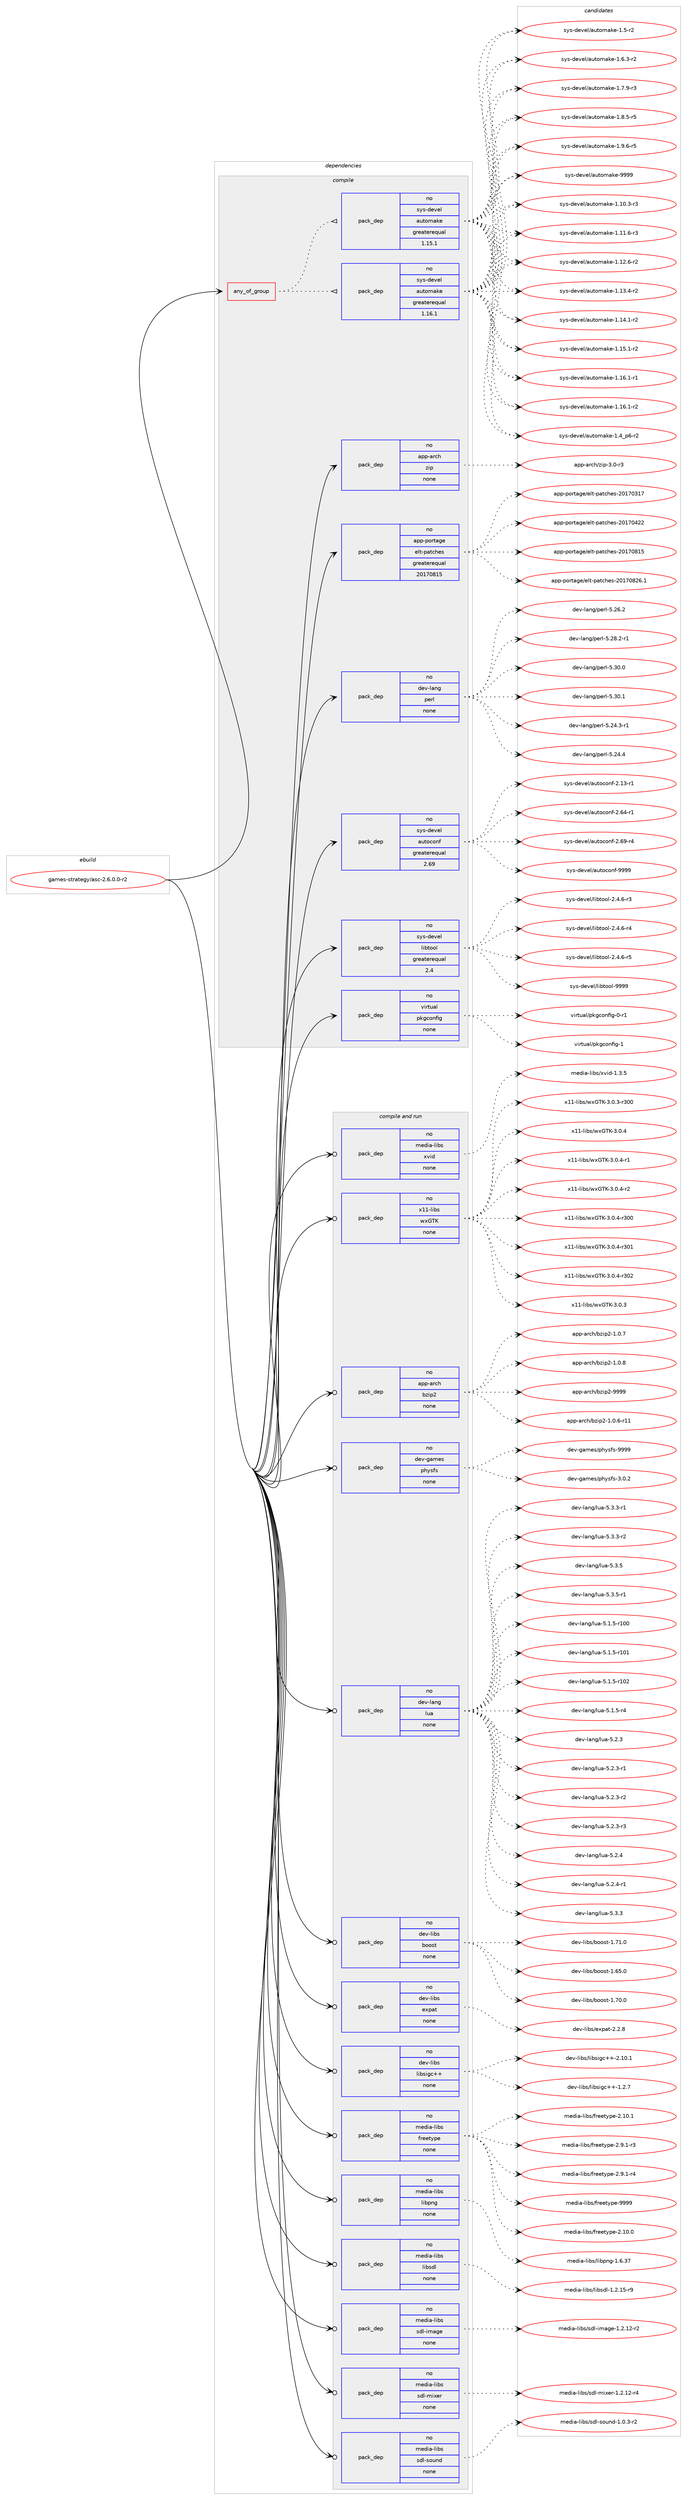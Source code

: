 digraph prolog {

# *************
# Graph options
# *************

newrank=true;
concentrate=true;
compound=true;
graph [rankdir=LR,fontname=Helvetica,fontsize=10,ranksep=1.5];#, ranksep=2.5, nodesep=0.2];
edge  [arrowhead=vee];
node  [fontname=Helvetica,fontsize=10];

# **********
# The ebuild
# **********

subgraph cluster_leftcol {
color=gray;
rank=same;
label=<<i>ebuild</i>>;
id [label="games-strategy/asc-2.6.0.0-r2", color=red, width=4, href="../games-strategy/asc-2.6.0.0-r2.svg"];
}

# ****************
# The dependencies
# ****************

subgraph cluster_midcol {
color=gray;
label=<<i>dependencies</i>>;
subgraph cluster_compile {
fillcolor="#eeeeee";
style=filled;
label=<<i>compile</i>>;
subgraph any12141 {
dependency743433 [label=<<TABLE BORDER="0" CELLBORDER="1" CELLSPACING="0" CELLPADDING="4"><TR><TD CELLPADDING="10">any_of_group</TD></TR></TABLE>>, shape=none, color=red];subgraph pack545668 {
dependency743434 [label=<<TABLE BORDER="0" CELLBORDER="1" CELLSPACING="0" CELLPADDING="4" WIDTH="220"><TR><TD ROWSPAN="6" CELLPADDING="30">pack_dep</TD></TR><TR><TD WIDTH="110">no</TD></TR><TR><TD>sys-devel</TD></TR><TR><TD>automake</TD></TR><TR><TD>greaterequal</TD></TR><TR><TD>1.16.1</TD></TR></TABLE>>, shape=none, color=blue];
}
dependency743433:e -> dependency743434:w [weight=20,style="dotted",arrowhead="oinv"];
subgraph pack545669 {
dependency743435 [label=<<TABLE BORDER="0" CELLBORDER="1" CELLSPACING="0" CELLPADDING="4" WIDTH="220"><TR><TD ROWSPAN="6" CELLPADDING="30">pack_dep</TD></TR><TR><TD WIDTH="110">no</TD></TR><TR><TD>sys-devel</TD></TR><TR><TD>automake</TD></TR><TR><TD>greaterequal</TD></TR><TR><TD>1.15.1</TD></TR></TABLE>>, shape=none, color=blue];
}
dependency743433:e -> dependency743435:w [weight=20,style="dotted",arrowhead="oinv"];
}
id:e -> dependency743433:w [weight=20,style="solid",arrowhead="vee"];
subgraph pack545670 {
dependency743436 [label=<<TABLE BORDER="0" CELLBORDER="1" CELLSPACING="0" CELLPADDING="4" WIDTH="220"><TR><TD ROWSPAN="6" CELLPADDING="30">pack_dep</TD></TR><TR><TD WIDTH="110">no</TD></TR><TR><TD>app-arch</TD></TR><TR><TD>zip</TD></TR><TR><TD>none</TD></TR><TR><TD></TD></TR></TABLE>>, shape=none, color=blue];
}
id:e -> dependency743436:w [weight=20,style="solid",arrowhead="vee"];
subgraph pack545671 {
dependency743437 [label=<<TABLE BORDER="0" CELLBORDER="1" CELLSPACING="0" CELLPADDING="4" WIDTH="220"><TR><TD ROWSPAN="6" CELLPADDING="30">pack_dep</TD></TR><TR><TD WIDTH="110">no</TD></TR><TR><TD>app-portage</TD></TR><TR><TD>elt-patches</TD></TR><TR><TD>greaterequal</TD></TR><TR><TD>20170815</TD></TR></TABLE>>, shape=none, color=blue];
}
id:e -> dependency743437:w [weight=20,style="solid",arrowhead="vee"];
subgraph pack545672 {
dependency743438 [label=<<TABLE BORDER="0" CELLBORDER="1" CELLSPACING="0" CELLPADDING="4" WIDTH="220"><TR><TD ROWSPAN="6" CELLPADDING="30">pack_dep</TD></TR><TR><TD WIDTH="110">no</TD></TR><TR><TD>dev-lang</TD></TR><TR><TD>perl</TD></TR><TR><TD>none</TD></TR><TR><TD></TD></TR></TABLE>>, shape=none, color=blue];
}
id:e -> dependency743438:w [weight=20,style="solid",arrowhead="vee"];
subgraph pack545673 {
dependency743439 [label=<<TABLE BORDER="0" CELLBORDER="1" CELLSPACING="0" CELLPADDING="4" WIDTH="220"><TR><TD ROWSPAN="6" CELLPADDING="30">pack_dep</TD></TR><TR><TD WIDTH="110">no</TD></TR><TR><TD>sys-devel</TD></TR><TR><TD>autoconf</TD></TR><TR><TD>greaterequal</TD></TR><TR><TD>2.69</TD></TR></TABLE>>, shape=none, color=blue];
}
id:e -> dependency743439:w [weight=20,style="solid",arrowhead="vee"];
subgraph pack545674 {
dependency743440 [label=<<TABLE BORDER="0" CELLBORDER="1" CELLSPACING="0" CELLPADDING="4" WIDTH="220"><TR><TD ROWSPAN="6" CELLPADDING="30">pack_dep</TD></TR><TR><TD WIDTH="110">no</TD></TR><TR><TD>sys-devel</TD></TR><TR><TD>libtool</TD></TR><TR><TD>greaterequal</TD></TR><TR><TD>2.4</TD></TR></TABLE>>, shape=none, color=blue];
}
id:e -> dependency743440:w [weight=20,style="solid",arrowhead="vee"];
subgraph pack545675 {
dependency743441 [label=<<TABLE BORDER="0" CELLBORDER="1" CELLSPACING="0" CELLPADDING="4" WIDTH="220"><TR><TD ROWSPAN="6" CELLPADDING="30">pack_dep</TD></TR><TR><TD WIDTH="110">no</TD></TR><TR><TD>virtual</TD></TR><TR><TD>pkgconfig</TD></TR><TR><TD>none</TD></TR><TR><TD></TD></TR></TABLE>>, shape=none, color=blue];
}
id:e -> dependency743441:w [weight=20,style="solid",arrowhead="vee"];
}
subgraph cluster_compileandrun {
fillcolor="#eeeeee";
style=filled;
label=<<i>compile and run</i>>;
subgraph pack545676 {
dependency743442 [label=<<TABLE BORDER="0" CELLBORDER="1" CELLSPACING="0" CELLPADDING="4" WIDTH="220"><TR><TD ROWSPAN="6" CELLPADDING="30">pack_dep</TD></TR><TR><TD WIDTH="110">no</TD></TR><TR><TD>app-arch</TD></TR><TR><TD>bzip2</TD></TR><TR><TD>none</TD></TR><TR><TD></TD></TR></TABLE>>, shape=none, color=blue];
}
id:e -> dependency743442:w [weight=20,style="solid",arrowhead="odotvee"];
subgraph pack545677 {
dependency743443 [label=<<TABLE BORDER="0" CELLBORDER="1" CELLSPACING="0" CELLPADDING="4" WIDTH="220"><TR><TD ROWSPAN="6" CELLPADDING="30">pack_dep</TD></TR><TR><TD WIDTH="110">no</TD></TR><TR><TD>dev-games</TD></TR><TR><TD>physfs</TD></TR><TR><TD>none</TD></TR><TR><TD></TD></TR></TABLE>>, shape=none, color=blue];
}
id:e -> dependency743443:w [weight=20,style="solid",arrowhead="odotvee"];
subgraph pack545678 {
dependency743444 [label=<<TABLE BORDER="0" CELLBORDER="1" CELLSPACING="0" CELLPADDING="4" WIDTH="220"><TR><TD ROWSPAN="6" CELLPADDING="30">pack_dep</TD></TR><TR><TD WIDTH="110">no</TD></TR><TR><TD>dev-lang</TD></TR><TR><TD>lua</TD></TR><TR><TD>none</TD></TR><TR><TD></TD></TR></TABLE>>, shape=none, color=blue];
}
id:e -> dependency743444:w [weight=20,style="solid",arrowhead="odotvee"];
subgraph pack545679 {
dependency743445 [label=<<TABLE BORDER="0" CELLBORDER="1" CELLSPACING="0" CELLPADDING="4" WIDTH="220"><TR><TD ROWSPAN="6" CELLPADDING="30">pack_dep</TD></TR><TR><TD WIDTH="110">no</TD></TR><TR><TD>dev-libs</TD></TR><TR><TD>boost</TD></TR><TR><TD>none</TD></TR><TR><TD></TD></TR></TABLE>>, shape=none, color=blue];
}
id:e -> dependency743445:w [weight=20,style="solid",arrowhead="odotvee"];
subgraph pack545680 {
dependency743446 [label=<<TABLE BORDER="0" CELLBORDER="1" CELLSPACING="0" CELLPADDING="4" WIDTH="220"><TR><TD ROWSPAN="6" CELLPADDING="30">pack_dep</TD></TR><TR><TD WIDTH="110">no</TD></TR><TR><TD>dev-libs</TD></TR><TR><TD>expat</TD></TR><TR><TD>none</TD></TR><TR><TD></TD></TR></TABLE>>, shape=none, color=blue];
}
id:e -> dependency743446:w [weight=20,style="solid",arrowhead="odotvee"];
subgraph pack545681 {
dependency743447 [label=<<TABLE BORDER="0" CELLBORDER="1" CELLSPACING="0" CELLPADDING="4" WIDTH="220"><TR><TD ROWSPAN="6" CELLPADDING="30">pack_dep</TD></TR><TR><TD WIDTH="110">no</TD></TR><TR><TD>dev-libs</TD></TR><TR><TD>libsigc++</TD></TR><TR><TD>none</TD></TR><TR><TD></TD></TR></TABLE>>, shape=none, color=blue];
}
id:e -> dependency743447:w [weight=20,style="solid",arrowhead="odotvee"];
subgraph pack545682 {
dependency743448 [label=<<TABLE BORDER="0" CELLBORDER="1" CELLSPACING="0" CELLPADDING="4" WIDTH="220"><TR><TD ROWSPAN="6" CELLPADDING="30">pack_dep</TD></TR><TR><TD WIDTH="110">no</TD></TR><TR><TD>media-libs</TD></TR><TR><TD>freetype</TD></TR><TR><TD>none</TD></TR><TR><TD></TD></TR></TABLE>>, shape=none, color=blue];
}
id:e -> dependency743448:w [weight=20,style="solid",arrowhead="odotvee"];
subgraph pack545683 {
dependency743449 [label=<<TABLE BORDER="0" CELLBORDER="1" CELLSPACING="0" CELLPADDING="4" WIDTH="220"><TR><TD ROWSPAN="6" CELLPADDING="30">pack_dep</TD></TR><TR><TD WIDTH="110">no</TD></TR><TR><TD>media-libs</TD></TR><TR><TD>libpng</TD></TR><TR><TD>none</TD></TR><TR><TD></TD></TR></TABLE>>, shape=none, color=blue];
}
id:e -> dependency743449:w [weight=20,style="solid",arrowhead="odotvee"];
subgraph pack545684 {
dependency743450 [label=<<TABLE BORDER="0" CELLBORDER="1" CELLSPACING="0" CELLPADDING="4" WIDTH="220"><TR><TD ROWSPAN="6" CELLPADDING="30">pack_dep</TD></TR><TR><TD WIDTH="110">no</TD></TR><TR><TD>media-libs</TD></TR><TR><TD>libsdl</TD></TR><TR><TD>none</TD></TR><TR><TD></TD></TR></TABLE>>, shape=none, color=blue];
}
id:e -> dependency743450:w [weight=20,style="solid",arrowhead="odotvee"];
subgraph pack545685 {
dependency743451 [label=<<TABLE BORDER="0" CELLBORDER="1" CELLSPACING="0" CELLPADDING="4" WIDTH="220"><TR><TD ROWSPAN="6" CELLPADDING="30">pack_dep</TD></TR><TR><TD WIDTH="110">no</TD></TR><TR><TD>media-libs</TD></TR><TR><TD>sdl-image</TD></TR><TR><TD>none</TD></TR><TR><TD></TD></TR></TABLE>>, shape=none, color=blue];
}
id:e -> dependency743451:w [weight=20,style="solid",arrowhead="odotvee"];
subgraph pack545686 {
dependency743452 [label=<<TABLE BORDER="0" CELLBORDER="1" CELLSPACING="0" CELLPADDING="4" WIDTH="220"><TR><TD ROWSPAN="6" CELLPADDING="30">pack_dep</TD></TR><TR><TD WIDTH="110">no</TD></TR><TR><TD>media-libs</TD></TR><TR><TD>sdl-mixer</TD></TR><TR><TD>none</TD></TR><TR><TD></TD></TR></TABLE>>, shape=none, color=blue];
}
id:e -> dependency743452:w [weight=20,style="solid",arrowhead="odotvee"];
subgraph pack545687 {
dependency743453 [label=<<TABLE BORDER="0" CELLBORDER="1" CELLSPACING="0" CELLPADDING="4" WIDTH="220"><TR><TD ROWSPAN="6" CELLPADDING="30">pack_dep</TD></TR><TR><TD WIDTH="110">no</TD></TR><TR><TD>media-libs</TD></TR><TR><TD>sdl-sound</TD></TR><TR><TD>none</TD></TR><TR><TD></TD></TR></TABLE>>, shape=none, color=blue];
}
id:e -> dependency743453:w [weight=20,style="solid",arrowhead="odotvee"];
subgraph pack545688 {
dependency743454 [label=<<TABLE BORDER="0" CELLBORDER="1" CELLSPACING="0" CELLPADDING="4" WIDTH="220"><TR><TD ROWSPAN="6" CELLPADDING="30">pack_dep</TD></TR><TR><TD WIDTH="110">no</TD></TR><TR><TD>media-libs</TD></TR><TR><TD>xvid</TD></TR><TR><TD>none</TD></TR><TR><TD></TD></TR></TABLE>>, shape=none, color=blue];
}
id:e -> dependency743454:w [weight=20,style="solid",arrowhead="odotvee"];
subgraph pack545689 {
dependency743455 [label=<<TABLE BORDER="0" CELLBORDER="1" CELLSPACING="0" CELLPADDING="4" WIDTH="220"><TR><TD ROWSPAN="6" CELLPADDING="30">pack_dep</TD></TR><TR><TD WIDTH="110">no</TD></TR><TR><TD>x11-libs</TD></TR><TR><TD>wxGTK</TD></TR><TR><TD>none</TD></TR><TR><TD></TD></TR></TABLE>>, shape=none, color=blue];
}
id:e -> dependency743455:w [weight=20,style="solid",arrowhead="odotvee"];
}
subgraph cluster_run {
fillcolor="#eeeeee";
style=filled;
label=<<i>run</i>>;
}
}

# **************
# The candidates
# **************

subgraph cluster_choices {
rank=same;
color=gray;
label=<<i>candidates</i>>;

subgraph choice545668 {
color=black;
nodesep=1;
choice11512111545100101118101108479711711611110997107101454946494846514511451 [label="sys-devel/automake-1.10.3-r3", color=red, width=4,href="../sys-devel/automake-1.10.3-r3.svg"];
choice11512111545100101118101108479711711611110997107101454946494946544511451 [label="sys-devel/automake-1.11.6-r3", color=red, width=4,href="../sys-devel/automake-1.11.6-r3.svg"];
choice11512111545100101118101108479711711611110997107101454946495046544511450 [label="sys-devel/automake-1.12.6-r2", color=red, width=4,href="../sys-devel/automake-1.12.6-r2.svg"];
choice11512111545100101118101108479711711611110997107101454946495146524511450 [label="sys-devel/automake-1.13.4-r2", color=red, width=4,href="../sys-devel/automake-1.13.4-r2.svg"];
choice11512111545100101118101108479711711611110997107101454946495246494511450 [label="sys-devel/automake-1.14.1-r2", color=red, width=4,href="../sys-devel/automake-1.14.1-r2.svg"];
choice11512111545100101118101108479711711611110997107101454946495346494511450 [label="sys-devel/automake-1.15.1-r2", color=red, width=4,href="../sys-devel/automake-1.15.1-r2.svg"];
choice11512111545100101118101108479711711611110997107101454946495446494511449 [label="sys-devel/automake-1.16.1-r1", color=red, width=4,href="../sys-devel/automake-1.16.1-r1.svg"];
choice11512111545100101118101108479711711611110997107101454946495446494511450 [label="sys-devel/automake-1.16.1-r2", color=red, width=4,href="../sys-devel/automake-1.16.1-r2.svg"];
choice115121115451001011181011084797117116111109971071014549465295112544511450 [label="sys-devel/automake-1.4_p6-r2", color=red, width=4,href="../sys-devel/automake-1.4_p6-r2.svg"];
choice11512111545100101118101108479711711611110997107101454946534511450 [label="sys-devel/automake-1.5-r2", color=red, width=4,href="../sys-devel/automake-1.5-r2.svg"];
choice115121115451001011181011084797117116111109971071014549465446514511450 [label="sys-devel/automake-1.6.3-r2", color=red, width=4,href="../sys-devel/automake-1.6.3-r2.svg"];
choice115121115451001011181011084797117116111109971071014549465546574511451 [label="sys-devel/automake-1.7.9-r3", color=red, width=4,href="../sys-devel/automake-1.7.9-r3.svg"];
choice115121115451001011181011084797117116111109971071014549465646534511453 [label="sys-devel/automake-1.8.5-r5", color=red, width=4,href="../sys-devel/automake-1.8.5-r5.svg"];
choice115121115451001011181011084797117116111109971071014549465746544511453 [label="sys-devel/automake-1.9.6-r5", color=red, width=4,href="../sys-devel/automake-1.9.6-r5.svg"];
choice115121115451001011181011084797117116111109971071014557575757 [label="sys-devel/automake-9999", color=red, width=4,href="../sys-devel/automake-9999.svg"];
dependency743434:e -> choice11512111545100101118101108479711711611110997107101454946494846514511451:w [style=dotted,weight="100"];
dependency743434:e -> choice11512111545100101118101108479711711611110997107101454946494946544511451:w [style=dotted,weight="100"];
dependency743434:e -> choice11512111545100101118101108479711711611110997107101454946495046544511450:w [style=dotted,weight="100"];
dependency743434:e -> choice11512111545100101118101108479711711611110997107101454946495146524511450:w [style=dotted,weight="100"];
dependency743434:e -> choice11512111545100101118101108479711711611110997107101454946495246494511450:w [style=dotted,weight="100"];
dependency743434:e -> choice11512111545100101118101108479711711611110997107101454946495346494511450:w [style=dotted,weight="100"];
dependency743434:e -> choice11512111545100101118101108479711711611110997107101454946495446494511449:w [style=dotted,weight="100"];
dependency743434:e -> choice11512111545100101118101108479711711611110997107101454946495446494511450:w [style=dotted,weight="100"];
dependency743434:e -> choice115121115451001011181011084797117116111109971071014549465295112544511450:w [style=dotted,weight="100"];
dependency743434:e -> choice11512111545100101118101108479711711611110997107101454946534511450:w [style=dotted,weight="100"];
dependency743434:e -> choice115121115451001011181011084797117116111109971071014549465446514511450:w [style=dotted,weight="100"];
dependency743434:e -> choice115121115451001011181011084797117116111109971071014549465546574511451:w [style=dotted,weight="100"];
dependency743434:e -> choice115121115451001011181011084797117116111109971071014549465646534511453:w [style=dotted,weight="100"];
dependency743434:e -> choice115121115451001011181011084797117116111109971071014549465746544511453:w [style=dotted,weight="100"];
dependency743434:e -> choice115121115451001011181011084797117116111109971071014557575757:w [style=dotted,weight="100"];
}
subgraph choice545669 {
color=black;
nodesep=1;
choice11512111545100101118101108479711711611110997107101454946494846514511451 [label="sys-devel/automake-1.10.3-r3", color=red, width=4,href="../sys-devel/automake-1.10.3-r3.svg"];
choice11512111545100101118101108479711711611110997107101454946494946544511451 [label="sys-devel/automake-1.11.6-r3", color=red, width=4,href="../sys-devel/automake-1.11.6-r3.svg"];
choice11512111545100101118101108479711711611110997107101454946495046544511450 [label="sys-devel/automake-1.12.6-r2", color=red, width=4,href="../sys-devel/automake-1.12.6-r2.svg"];
choice11512111545100101118101108479711711611110997107101454946495146524511450 [label="sys-devel/automake-1.13.4-r2", color=red, width=4,href="../sys-devel/automake-1.13.4-r2.svg"];
choice11512111545100101118101108479711711611110997107101454946495246494511450 [label="sys-devel/automake-1.14.1-r2", color=red, width=4,href="../sys-devel/automake-1.14.1-r2.svg"];
choice11512111545100101118101108479711711611110997107101454946495346494511450 [label="sys-devel/automake-1.15.1-r2", color=red, width=4,href="../sys-devel/automake-1.15.1-r2.svg"];
choice11512111545100101118101108479711711611110997107101454946495446494511449 [label="sys-devel/automake-1.16.1-r1", color=red, width=4,href="../sys-devel/automake-1.16.1-r1.svg"];
choice11512111545100101118101108479711711611110997107101454946495446494511450 [label="sys-devel/automake-1.16.1-r2", color=red, width=4,href="../sys-devel/automake-1.16.1-r2.svg"];
choice115121115451001011181011084797117116111109971071014549465295112544511450 [label="sys-devel/automake-1.4_p6-r2", color=red, width=4,href="../sys-devel/automake-1.4_p6-r2.svg"];
choice11512111545100101118101108479711711611110997107101454946534511450 [label="sys-devel/automake-1.5-r2", color=red, width=4,href="../sys-devel/automake-1.5-r2.svg"];
choice115121115451001011181011084797117116111109971071014549465446514511450 [label="sys-devel/automake-1.6.3-r2", color=red, width=4,href="../sys-devel/automake-1.6.3-r2.svg"];
choice115121115451001011181011084797117116111109971071014549465546574511451 [label="sys-devel/automake-1.7.9-r3", color=red, width=4,href="../sys-devel/automake-1.7.9-r3.svg"];
choice115121115451001011181011084797117116111109971071014549465646534511453 [label="sys-devel/automake-1.8.5-r5", color=red, width=4,href="../sys-devel/automake-1.8.5-r5.svg"];
choice115121115451001011181011084797117116111109971071014549465746544511453 [label="sys-devel/automake-1.9.6-r5", color=red, width=4,href="../sys-devel/automake-1.9.6-r5.svg"];
choice115121115451001011181011084797117116111109971071014557575757 [label="sys-devel/automake-9999", color=red, width=4,href="../sys-devel/automake-9999.svg"];
dependency743435:e -> choice11512111545100101118101108479711711611110997107101454946494846514511451:w [style=dotted,weight="100"];
dependency743435:e -> choice11512111545100101118101108479711711611110997107101454946494946544511451:w [style=dotted,weight="100"];
dependency743435:e -> choice11512111545100101118101108479711711611110997107101454946495046544511450:w [style=dotted,weight="100"];
dependency743435:e -> choice11512111545100101118101108479711711611110997107101454946495146524511450:w [style=dotted,weight="100"];
dependency743435:e -> choice11512111545100101118101108479711711611110997107101454946495246494511450:w [style=dotted,weight="100"];
dependency743435:e -> choice11512111545100101118101108479711711611110997107101454946495346494511450:w [style=dotted,weight="100"];
dependency743435:e -> choice11512111545100101118101108479711711611110997107101454946495446494511449:w [style=dotted,weight="100"];
dependency743435:e -> choice11512111545100101118101108479711711611110997107101454946495446494511450:w [style=dotted,weight="100"];
dependency743435:e -> choice115121115451001011181011084797117116111109971071014549465295112544511450:w [style=dotted,weight="100"];
dependency743435:e -> choice11512111545100101118101108479711711611110997107101454946534511450:w [style=dotted,weight="100"];
dependency743435:e -> choice115121115451001011181011084797117116111109971071014549465446514511450:w [style=dotted,weight="100"];
dependency743435:e -> choice115121115451001011181011084797117116111109971071014549465546574511451:w [style=dotted,weight="100"];
dependency743435:e -> choice115121115451001011181011084797117116111109971071014549465646534511453:w [style=dotted,weight="100"];
dependency743435:e -> choice115121115451001011181011084797117116111109971071014549465746544511453:w [style=dotted,weight="100"];
dependency743435:e -> choice115121115451001011181011084797117116111109971071014557575757:w [style=dotted,weight="100"];
}
subgraph choice545670 {
color=black;
nodesep=1;
choice9711211245971149910447122105112455146484511451 [label="app-arch/zip-3.0-r3", color=red, width=4,href="../app-arch/zip-3.0-r3.svg"];
dependency743436:e -> choice9711211245971149910447122105112455146484511451:w [style=dotted,weight="100"];
}
subgraph choice545671 {
color=black;
nodesep=1;
choice97112112451121111141169710310147101108116451129711699104101115455048495548514955 [label="app-portage/elt-patches-20170317", color=red, width=4,href="../app-portage/elt-patches-20170317.svg"];
choice97112112451121111141169710310147101108116451129711699104101115455048495548525050 [label="app-portage/elt-patches-20170422", color=red, width=4,href="../app-portage/elt-patches-20170422.svg"];
choice97112112451121111141169710310147101108116451129711699104101115455048495548564953 [label="app-portage/elt-patches-20170815", color=red, width=4,href="../app-portage/elt-patches-20170815.svg"];
choice971121124511211111411697103101471011081164511297116991041011154550484955485650544649 [label="app-portage/elt-patches-20170826.1", color=red, width=4,href="../app-portage/elt-patches-20170826.1.svg"];
dependency743437:e -> choice97112112451121111141169710310147101108116451129711699104101115455048495548514955:w [style=dotted,weight="100"];
dependency743437:e -> choice97112112451121111141169710310147101108116451129711699104101115455048495548525050:w [style=dotted,weight="100"];
dependency743437:e -> choice97112112451121111141169710310147101108116451129711699104101115455048495548564953:w [style=dotted,weight="100"];
dependency743437:e -> choice971121124511211111411697103101471011081164511297116991041011154550484955485650544649:w [style=dotted,weight="100"];
}
subgraph choice545672 {
color=black;
nodesep=1;
choice100101118451089711010347112101114108455346505246514511449 [label="dev-lang/perl-5.24.3-r1", color=red, width=4,href="../dev-lang/perl-5.24.3-r1.svg"];
choice10010111845108971101034711210111410845534650524652 [label="dev-lang/perl-5.24.4", color=red, width=4,href="../dev-lang/perl-5.24.4.svg"];
choice10010111845108971101034711210111410845534650544650 [label="dev-lang/perl-5.26.2", color=red, width=4,href="../dev-lang/perl-5.26.2.svg"];
choice100101118451089711010347112101114108455346505646504511449 [label="dev-lang/perl-5.28.2-r1", color=red, width=4,href="../dev-lang/perl-5.28.2-r1.svg"];
choice10010111845108971101034711210111410845534651484648 [label="dev-lang/perl-5.30.0", color=red, width=4,href="../dev-lang/perl-5.30.0.svg"];
choice10010111845108971101034711210111410845534651484649 [label="dev-lang/perl-5.30.1", color=red, width=4,href="../dev-lang/perl-5.30.1.svg"];
dependency743438:e -> choice100101118451089711010347112101114108455346505246514511449:w [style=dotted,weight="100"];
dependency743438:e -> choice10010111845108971101034711210111410845534650524652:w [style=dotted,weight="100"];
dependency743438:e -> choice10010111845108971101034711210111410845534650544650:w [style=dotted,weight="100"];
dependency743438:e -> choice100101118451089711010347112101114108455346505646504511449:w [style=dotted,weight="100"];
dependency743438:e -> choice10010111845108971101034711210111410845534651484648:w [style=dotted,weight="100"];
dependency743438:e -> choice10010111845108971101034711210111410845534651484649:w [style=dotted,weight="100"];
}
subgraph choice545673 {
color=black;
nodesep=1;
choice1151211154510010111810110847971171161119911111010245504649514511449 [label="sys-devel/autoconf-2.13-r1", color=red, width=4,href="../sys-devel/autoconf-2.13-r1.svg"];
choice1151211154510010111810110847971171161119911111010245504654524511449 [label="sys-devel/autoconf-2.64-r1", color=red, width=4,href="../sys-devel/autoconf-2.64-r1.svg"];
choice1151211154510010111810110847971171161119911111010245504654574511452 [label="sys-devel/autoconf-2.69-r4", color=red, width=4,href="../sys-devel/autoconf-2.69-r4.svg"];
choice115121115451001011181011084797117116111991111101024557575757 [label="sys-devel/autoconf-9999", color=red, width=4,href="../sys-devel/autoconf-9999.svg"];
dependency743439:e -> choice1151211154510010111810110847971171161119911111010245504649514511449:w [style=dotted,weight="100"];
dependency743439:e -> choice1151211154510010111810110847971171161119911111010245504654524511449:w [style=dotted,weight="100"];
dependency743439:e -> choice1151211154510010111810110847971171161119911111010245504654574511452:w [style=dotted,weight="100"];
dependency743439:e -> choice115121115451001011181011084797117116111991111101024557575757:w [style=dotted,weight="100"];
}
subgraph choice545674 {
color=black;
nodesep=1;
choice1151211154510010111810110847108105981161111111084550465246544511451 [label="sys-devel/libtool-2.4.6-r3", color=red, width=4,href="../sys-devel/libtool-2.4.6-r3.svg"];
choice1151211154510010111810110847108105981161111111084550465246544511452 [label="sys-devel/libtool-2.4.6-r4", color=red, width=4,href="../sys-devel/libtool-2.4.6-r4.svg"];
choice1151211154510010111810110847108105981161111111084550465246544511453 [label="sys-devel/libtool-2.4.6-r5", color=red, width=4,href="../sys-devel/libtool-2.4.6-r5.svg"];
choice1151211154510010111810110847108105981161111111084557575757 [label="sys-devel/libtool-9999", color=red, width=4,href="../sys-devel/libtool-9999.svg"];
dependency743440:e -> choice1151211154510010111810110847108105981161111111084550465246544511451:w [style=dotted,weight="100"];
dependency743440:e -> choice1151211154510010111810110847108105981161111111084550465246544511452:w [style=dotted,weight="100"];
dependency743440:e -> choice1151211154510010111810110847108105981161111111084550465246544511453:w [style=dotted,weight="100"];
dependency743440:e -> choice1151211154510010111810110847108105981161111111084557575757:w [style=dotted,weight="100"];
}
subgraph choice545675 {
color=black;
nodesep=1;
choice11810511411611797108471121071039911111010210510345484511449 [label="virtual/pkgconfig-0-r1", color=red, width=4,href="../virtual/pkgconfig-0-r1.svg"];
choice1181051141161179710847112107103991111101021051034549 [label="virtual/pkgconfig-1", color=red, width=4,href="../virtual/pkgconfig-1.svg"];
dependency743441:e -> choice11810511411611797108471121071039911111010210510345484511449:w [style=dotted,weight="100"];
dependency743441:e -> choice1181051141161179710847112107103991111101021051034549:w [style=dotted,weight="100"];
}
subgraph choice545676 {
color=black;
nodesep=1;
choice97112112459711499104479812210511250454946484654451144949 [label="app-arch/bzip2-1.0.6-r11", color=red, width=4,href="../app-arch/bzip2-1.0.6-r11.svg"];
choice97112112459711499104479812210511250454946484655 [label="app-arch/bzip2-1.0.7", color=red, width=4,href="../app-arch/bzip2-1.0.7.svg"];
choice97112112459711499104479812210511250454946484656 [label="app-arch/bzip2-1.0.8", color=red, width=4,href="../app-arch/bzip2-1.0.8.svg"];
choice971121124597114991044798122105112504557575757 [label="app-arch/bzip2-9999", color=red, width=4,href="../app-arch/bzip2-9999.svg"];
dependency743442:e -> choice97112112459711499104479812210511250454946484654451144949:w [style=dotted,weight="100"];
dependency743442:e -> choice97112112459711499104479812210511250454946484655:w [style=dotted,weight="100"];
dependency743442:e -> choice97112112459711499104479812210511250454946484656:w [style=dotted,weight="100"];
dependency743442:e -> choice971121124597114991044798122105112504557575757:w [style=dotted,weight="100"];
}
subgraph choice545677 {
color=black;
nodesep=1;
choice100101118451039710910111547112104121115102115455146484650 [label="dev-games/physfs-3.0.2", color=red, width=4,href="../dev-games/physfs-3.0.2.svg"];
choice1001011184510397109101115471121041211151021154557575757 [label="dev-games/physfs-9999", color=red, width=4,href="../dev-games/physfs-9999.svg"];
dependency743443:e -> choice100101118451039710910111547112104121115102115455146484650:w [style=dotted,weight="100"];
dependency743443:e -> choice1001011184510397109101115471121041211151021154557575757:w [style=dotted,weight="100"];
}
subgraph choice545678 {
color=black;
nodesep=1;
choice1001011184510897110103471081179745534649465345114494848 [label="dev-lang/lua-5.1.5-r100", color=red, width=4,href="../dev-lang/lua-5.1.5-r100.svg"];
choice1001011184510897110103471081179745534649465345114494849 [label="dev-lang/lua-5.1.5-r101", color=red, width=4,href="../dev-lang/lua-5.1.5-r101.svg"];
choice1001011184510897110103471081179745534649465345114494850 [label="dev-lang/lua-5.1.5-r102", color=red, width=4,href="../dev-lang/lua-5.1.5-r102.svg"];
choice100101118451089711010347108117974553464946534511452 [label="dev-lang/lua-5.1.5-r4", color=red, width=4,href="../dev-lang/lua-5.1.5-r4.svg"];
choice10010111845108971101034710811797455346504651 [label="dev-lang/lua-5.2.3", color=red, width=4,href="../dev-lang/lua-5.2.3.svg"];
choice100101118451089711010347108117974553465046514511449 [label="dev-lang/lua-5.2.3-r1", color=red, width=4,href="../dev-lang/lua-5.2.3-r1.svg"];
choice100101118451089711010347108117974553465046514511450 [label="dev-lang/lua-5.2.3-r2", color=red, width=4,href="../dev-lang/lua-5.2.3-r2.svg"];
choice100101118451089711010347108117974553465046514511451 [label="dev-lang/lua-5.2.3-r3", color=red, width=4,href="../dev-lang/lua-5.2.3-r3.svg"];
choice10010111845108971101034710811797455346504652 [label="dev-lang/lua-5.2.4", color=red, width=4,href="../dev-lang/lua-5.2.4.svg"];
choice100101118451089711010347108117974553465046524511449 [label="dev-lang/lua-5.2.4-r1", color=red, width=4,href="../dev-lang/lua-5.2.4-r1.svg"];
choice10010111845108971101034710811797455346514651 [label="dev-lang/lua-5.3.3", color=red, width=4,href="../dev-lang/lua-5.3.3.svg"];
choice100101118451089711010347108117974553465146514511449 [label="dev-lang/lua-5.3.3-r1", color=red, width=4,href="../dev-lang/lua-5.3.3-r1.svg"];
choice100101118451089711010347108117974553465146514511450 [label="dev-lang/lua-5.3.3-r2", color=red, width=4,href="../dev-lang/lua-5.3.3-r2.svg"];
choice10010111845108971101034710811797455346514653 [label="dev-lang/lua-5.3.5", color=red, width=4,href="../dev-lang/lua-5.3.5.svg"];
choice100101118451089711010347108117974553465146534511449 [label="dev-lang/lua-5.3.5-r1", color=red, width=4,href="../dev-lang/lua-5.3.5-r1.svg"];
dependency743444:e -> choice1001011184510897110103471081179745534649465345114494848:w [style=dotted,weight="100"];
dependency743444:e -> choice1001011184510897110103471081179745534649465345114494849:w [style=dotted,weight="100"];
dependency743444:e -> choice1001011184510897110103471081179745534649465345114494850:w [style=dotted,weight="100"];
dependency743444:e -> choice100101118451089711010347108117974553464946534511452:w [style=dotted,weight="100"];
dependency743444:e -> choice10010111845108971101034710811797455346504651:w [style=dotted,weight="100"];
dependency743444:e -> choice100101118451089711010347108117974553465046514511449:w [style=dotted,weight="100"];
dependency743444:e -> choice100101118451089711010347108117974553465046514511450:w [style=dotted,weight="100"];
dependency743444:e -> choice100101118451089711010347108117974553465046514511451:w [style=dotted,weight="100"];
dependency743444:e -> choice10010111845108971101034710811797455346504652:w [style=dotted,weight="100"];
dependency743444:e -> choice100101118451089711010347108117974553465046524511449:w [style=dotted,weight="100"];
dependency743444:e -> choice10010111845108971101034710811797455346514651:w [style=dotted,weight="100"];
dependency743444:e -> choice100101118451089711010347108117974553465146514511449:w [style=dotted,weight="100"];
dependency743444:e -> choice100101118451089711010347108117974553465146514511450:w [style=dotted,weight="100"];
dependency743444:e -> choice10010111845108971101034710811797455346514653:w [style=dotted,weight="100"];
dependency743444:e -> choice100101118451089711010347108117974553465146534511449:w [style=dotted,weight="100"];
}
subgraph choice545679 {
color=black;
nodesep=1;
choice1001011184510810598115479811111111511645494654534648 [label="dev-libs/boost-1.65.0", color=red, width=4,href="../dev-libs/boost-1.65.0.svg"];
choice1001011184510810598115479811111111511645494655484648 [label="dev-libs/boost-1.70.0", color=red, width=4,href="../dev-libs/boost-1.70.0.svg"];
choice1001011184510810598115479811111111511645494655494648 [label="dev-libs/boost-1.71.0", color=red, width=4,href="../dev-libs/boost-1.71.0.svg"];
dependency743445:e -> choice1001011184510810598115479811111111511645494654534648:w [style=dotted,weight="100"];
dependency743445:e -> choice1001011184510810598115479811111111511645494655484648:w [style=dotted,weight="100"];
dependency743445:e -> choice1001011184510810598115479811111111511645494655494648:w [style=dotted,weight="100"];
}
subgraph choice545680 {
color=black;
nodesep=1;
choice10010111845108105981154710112011297116455046504656 [label="dev-libs/expat-2.2.8", color=red, width=4,href="../dev-libs/expat-2.2.8.svg"];
dependency743446:e -> choice10010111845108105981154710112011297116455046504656:w [style=dotted,weight="100"];
}
subgraph choice545681 {
color=black;
nodesep=1;
choice10010111845108105981154710810598115105103994343454946504655 [label="dev-libs/libsigc++-1.2.7", color=red, width=4,href="../dev-libs/libsigc++-1.2.7.svg"];
choice1001011184510810598115471081059811510510399434345504649484649 [label="dev-libs/libsigc++-2.10.1", color=red, width=4,href="../dev-libs/libsigc++-2.10.1.svg"];
dependency743447:e -> choice10010111845108105981154710810598115105103994343454946504655:w [style=dotted,weight="100"];
dependency743447:e -> choice1001011184510810598115471081059811510510399434345504649484649:w [style=dotted,weight="100"];
}
subgraph choice545682 {
color=black;
nodesep=1;
choice1091011001059745108105981154710211410110111612111210145504649484648 [label="media-libs/freetype-2.10.0", color=red, width=4,href="../media-libs/freetype-2.10.0.svg"];
choice1091011001059745108105981154710211410110111612111210145504649484649 [label="media-libs/freetype-2.10.1", color=red, width=4,href="../media-libs/freetype-2.10.1.svg"];
choice109101100105974510810598115471021141011011161211121014550465746494511451 [label="media-libs/freetype-2.9.1-r3", color=red, width=4,href="../media-libs/freetype-2.9.1-r3.svg"];
choice109101100105974510810598115471021141011011161211121014550465746494511452 [label="media-libs/freetype-2.9.1-r4", color=red, width=4,href="../media-libs/freetype-2.9.1-r4.svg"];
choice109101100105974510810598115471021141011011161211121014557575757 [label="media-libs/freetype-9999", color=red, width=4,href="../media-libs/freetype-9999.svg"];
dependency743448:e -> choice1091011001059745108105981154710211410110111612111210145504649484648:w [style=dotted,weight="100"];
dependency743448:e -> choice1091011001059745108105981154710211410110111612111210145504649484649:w [style=dotted,weight="100"];
dependency743448:e -> choice109101100105974510810598115471021141011011161211121014550465746494511451:w [style=dotted,weight="100"];
dependency743448:e -> choice109101100105974510810598115471021141011011161211121014550465746494511452:w [style=dotted,weight="100"];
dependency743448:e -> choice109101100105974510810598115471021141011011161211121014557575757:w [style=dotted,weight="100"];
}
subgraph choice545683 {
color=black;
nodesep=1;
choice109101100105974510810598115471081059811211010345494654465155 [label="media-libs/libpng-1.6.37", color=red, width=4,href="../media-libs/libpng-1.6.37.svg"];
dependency743449:e -> choice109101100105974510810598115471081059811211010345494654465155:w [style=dotted,weight="100"];
}
subgraph choice545684 {
color=black;
nodesep=1;
choice1091011001059745108105981154710810598115100108454946504649534511457 [label="media-libs/libsdl-1.2.15-r9", color=red, width=4,href="../media-libs/libsdl-1.2.15-r9.svg"];
dependency743450:e -> choice1091011001059745108105981154710810598115100108454946504649534511457:w [style=dotted,weight="100"];
}
subgraph choice545685 {
color=black;
nodesep=1;
choice109101100105974510810598115471151001084510510997103101454946504649504511450 [label="media-libs/sdl-image-1.2.12-r2", color=red, width=4,href="../media-libs/sdl-image-1.2.12-r2.svg"];
dependency743451:e -> choice109101100105974510810598115471151001084510510997103101454946504649504511450:w [style=dotted,weight="100"];
}
subgraph choice545686 {
color=black;
nodesep=1;
choice1091011001059745108105981154711510010845109105120101114454946504649504511452 [label="media-libs/sdl-mixer-1.2.12-r4", color=red, width=4,href="../media-libs/sdl-mixer-1.2.12-r4.svg"];
dependency743452:e -> choice1091011001059745108105981154711510010845109105120101114454946504649504511452:w [style=dotted,weight="100"];
}
subgraph choice545687 {
color=black;
nodesep=1;
choice10910110010597451081059811547115100108451151111171101004549464846514511450 [label="media-libs/sdl-sound-1.0.3-r2", color=red, width=4,href="../media-libs/sdl-sound-1.0.3-r2.svg"];
dependency743453:e -> choice10910110010597451081059811547115100108451151111171101004549464846514511450:w [style=dotted,weight="100"];
}
subgraph choice545688 {
color=black;
nodesep=1;
choice10910110010597451081059811547120118105100454946514653 [label="media-libs/xvid-1.3.5", color=red, width=4,href="../media-libs/xvid-1.3.5.svg"];
dependency743454:e -> choice10910110010597451081059811547120118105100454946514653:w [style=dotted,weight="100"];
}
subgraph choice545689 {
color=black;
nodesep=1;
choice1204949451081059811547119120718475455146484651 [label="x11-libs/wxGTK-3.0.3", color=red, width=4,href="../x11-libs/wxGTK-3.0.3.svg"];
choice120494945108105981154711912071847545514648465145114514848 [label="x11-libs/wxGTK-3.0.3-r300", color=red, width=4,href="../x11-libs/wxGTK-3.0.3-r300.svg"];
choice1204949451081059811547119120718475455146484652 [label="x11-libs/wxGTK-3.0.4", color=red, width=4,href="../x11-libs/wxGTK-3.0.4.svg"];
choice12049494510810598115471191207184754551464846524511449 [label="x11-libs/wxGTK-3.0.4-r1", color=red, width=4,href="../x11-libs/wxGTK-3.0.4-r1.svg"];
choice12049494510810598115471191207184754551464846524511450 [label="x11-libs/wxGTK-3.0.4-r2", color=red, width=4,href="../x11-libs/wxGTK-3.0.4-r2.svg"];
choice120494945108105981154711912071847545514648465245114514848 [label="x11-libs/wxGTK-3.0.4-r300", color=red, width=4,href="../x11-libs/wxGTK-3.0.4-r300.svg"];
choice120494945108105981154711912071847545514648465245114514849 [label="x11-libs/wxGTK-3.0.4-r301", color=red, width=4,href="../x11-libs/wxGTK-3.0.4-r301.svg"];
choice120494945108105981154711912071847545514648465245114514850 [label="x11-libs/wxGTK-3.0.4-r302", color=red, width=4,href="../x11-libs/wxGTK-3.0.4-r302.svg"];
dependency743455:e -> choice1204949451081059811547119120718475455146484651:w [style=dotted,weight="100"];
dependency743455:e -> choice120494945108105981154711912071847545514648465145114514848:w [style=dotted,weight="100"];
dependency743455:e -> choice1204949451081059811547119120718475455146484652:w [style=dotted,weight="100"];
dependency743455:e -> choice12049494510810598115471191207184754551464846524511449:w [style=dotted,weight="100"];
dependency743455:e -> choice12049494510810598115471191207184754551464846524511450:w [style=dotted,weight="100"];
dependency743455:e -> choice120494945108105981154711912071847545514648465245114514848:w [style=dotted,weight="100"];
dependency743455:e -> choice120494945108105981154711912071847545514648465245114514849:w [style=dotted,weight="100"];
dependency743455:e -> choice120494945108105981154711912071847545514648465245114514850:w [style=dotted,weight="100"];
}
}

}
